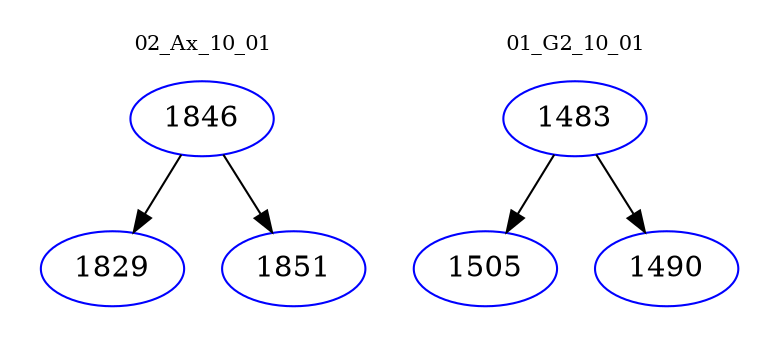 digraph{
subgraph cluster_0 {
color = white
label = "02_Ax_10_01";
fontsize=10;
T0_1846 [label="1846", color="blue"]
T0_1846 -> T0_1829 [color="black"]
T0_1829 [label="1829", color="blue"]
T0_1846 -> T0_1851 [color="black"]
T0_1851 [label="1851", color="blue"]
}
subgraph cluster_1 {
color = white
label = "01_G2_10_01";
fontsize=10;
T1_1483 [label="1483", color="blue"]
T1_1483 -> T1_1505 [color="black"]
T1_1505 [label="1505", color="blue"]
T1_1483 -> T1_1490 [color="black"]
T1_1490 [label="1490", color="blue"]
}
}
